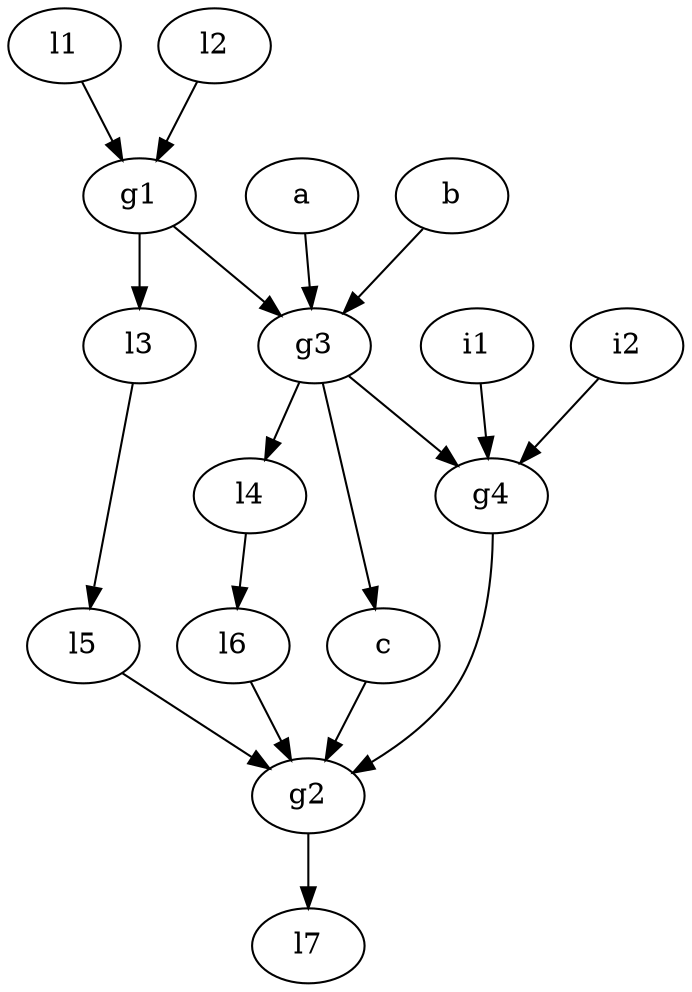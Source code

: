 digraph {
	l1 -> g1;
	l2 -> g1;
	g1 -> l3;
	g1 -> g3;
	l3 -> l5;
	l4 -> l6;
	l5 -> g2;
	l6 -> g2;
	g2 -> l7;
	a -> g3;
	b -> g3;
	g3 -> c;
	g3 -> l4;
	g3 -> g4;
	c -> g2;
	i1 -> g4;
	i2 -> g4;
	g4 -> g2; 
}